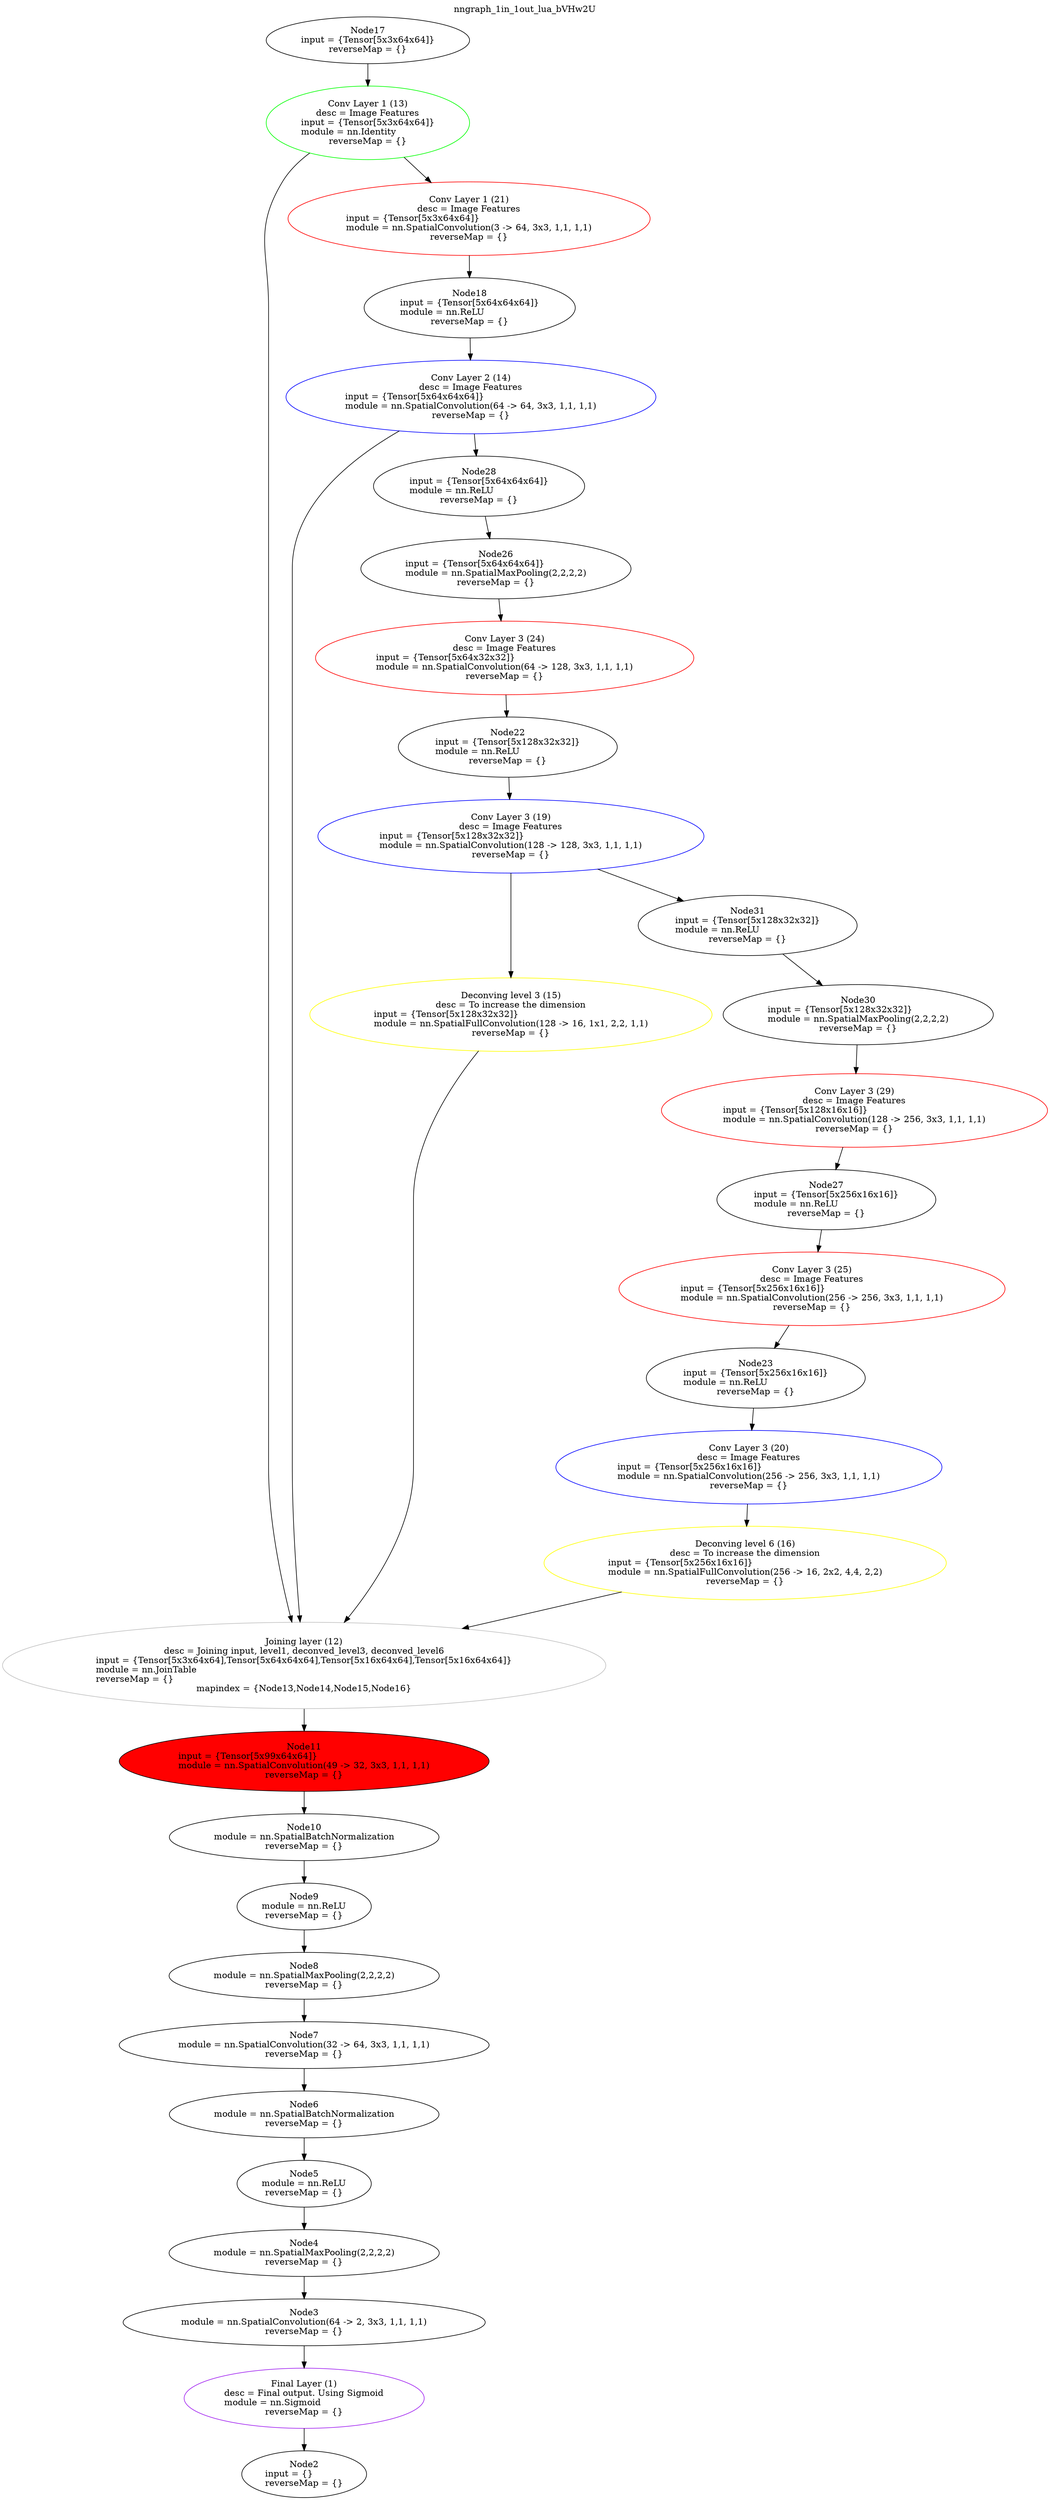 digraph G {
labelloc="t";
label="nngraph_1in_1out_lua_bVHw2U";
node [shape = oval]; 
n1[label="Final Layer (1)\ndesc = Final output. Using Sigmoid\nmodule = nn.Sigmoid\lreverseMap = {}" color=purple tooltip="[[string \"dimension = 2...\"]]:24_"];
n2[label="Node2\ninput = {}\lreverseMap = {}" tooltip="[[C]]:-1_"];
n3[label="Node3\nmodule = nn.SpatialConvolution(64 -> 2, 3x3, 1,1, 1,1)\lreverseMap = {}" tooltip="[[string \"dimension = 2...\"]]:24_"];
n4[label="Node4\nmodule = nn.SpatialMaxPooling(2,2,2,2)\lreverseMap = {}" tooltip="[[string \"dimension = 2...\"]]:22_"];
n5[label="Node5\nmodule = nn.ReLU\lreverseMap = {}" tooltip="[[string \"dimension = 2...\"]]:22_"];
n6[label="Node6\nmodule = nn.SpatialBatchNormalization\lreverseMap = {}" tooltip="[[string \"dimension = 2...\"]]:21_"];
n7[label="Node7\nmodule = nn.SpatialConvolution(32 -> 64, 3x3, 1,1, 1,1)\lreverseMap = {}" tooltip="[[string \"dimension = 2...\"]]:21_"];
n8[label="Node8\nmodule = nn.SpatialMaxPooling(2,2,2,2)\lreverseMap = {}" tooltip="[[string \"dimension = 2...\"]]:19_"];
n9[label="Node9\nmodule = nn.ReLU\lreverseMap = {}" tooltip="[[string \"dimension = 2...\"]]:19_"];
n10[label="Node10\nmodule = nn.SpatialBatchNormalization\lreverseMap = {}" tooltip="[[string \"dimension = 2...\"]]:18_"];
n11[label="Node11\ninput = {Tensor[5x99x64x64]}\lmodule = nn.SpatialConvolution(49 -> 32, 3x3, 1,1, 1,1)\lreverseMap = {}" tooltip="[[string \"dimension = 2...\"]]:18_"];
n12[label="Joining layer (12)\ndesc = Joining input, level1, deconved_level3, deconved_level6\ninput = {Tensor[5x3x64x64],Tensor[5x64x64x64],Tensor[5x16x64x64],Tensor[5x16x64x64]}\lmodule = nn.JoinTable\lreverseMap = {}\lmapindex = {Node13,Node14,Node15,Node16}" color=grey tooltip="[[string \"dimension = 2...\"]]:11_"];
n13[label="Conv Layer 1 (13)\ndesc = Image Features\ninput = {Tensor[5x3x64x64]}\lmodule = nn.Identity\lreverseMap = {}" color=green tooltip="[[string \"input = nn.Identity()():annotate{...\"]]:1_"];
n14[label="Conv Layer 2 (14)\ndesc = Image Features\ninput = {Tensor[5x64x64x64]}\lmodule = nn.SpatialConvolution(64 -> 64, 3x3, 1,1, 1,1)\lreverseMap = {}" color=blue tooltip="[[string \"input = nn.Identity()():annotate{...\"]]:26_"];
n15[label="Deconving level 3 (15)\ndesc = To increase the dimension\ninput = {Tensor[5x128x32x32]}\lmodule = nn.SpatialFullConvolution(128 -> 16, 1x1, 2,2, 1,1)\lreverseMap = {}" color=yellow tooltip="[[string \"dimension = 2...\"]]:3_"];
n16[label="Deconving level 6 (16)\ndesc = To increase the dimension\ninput = {Tensor[5x256x16x16]}\lmodule = nn.SpatialFullConvolution(256 -> 16, 2x2, 4,4, 2,2)\lreverseMap = {}" color=yellow tooltip="[[string \"dimension = 2...\"]]:7_"];
n17[label="Node17\ninput = {Tensor[5x3x64x64]}\lreverseMap = {}" tooltip="[[C]]:-1_"];
n18[label="Node18\ninput = {Tensor[5x64x64x64]}\lmodule = nn.ReLU\lreverseMap = {}" tooltip="[[string \"input = nn.Identity()():annotate{...\"]]:26_"];
n19[label="Conv Layer 3 (19)\ndesc = Image Features\ninput = {Tensor[5x128x32x32]}\lmodule = nn.SpatialConvolution(128 -> 128, 3x3, 1,1, 1,1)\lreverseMap = {}" color=blue tooltip="[[string \"input = nn.Identity()():annotate{...\"]]:34_"];
n20[label="Conv Layer 3 (20)\ndesc = Image Features\ninput = {Tensor[5x256x16x16]}\lmodule = nn.SpatialConvolution(256 -> 256, 3x3, 1,1, 1,1)\lreverseMap = {}" color=blue tooltip="[[string \"input = nn.Identity()():annotate{...\"]]:46_"];
n21[label="Conv Layer 1 (21)\ndesc = Image Features\ninput = {Tensor[5x3x64x64]}\lmodule = nn.SpatialConvolution(3 -> 64, 3x3, 1,1, 1,1)\lreverseMap = {}" color=red tooltip="[[string \"input = nn.Identity()():annotate{...\"]]:22_"];
n22[label="Node22\ninput = {Tensor[5x128x32x32]}\lmodule = nn.ReLU\lreverseMap = {}" tooltip="[[string \"input = nn.Identity()():annotate{...\"]]:34_"];
n23[label="Node23\ninput = {Tensor[5x256x16x16]}\lmodule = nn.ReLU\lreverseMap = {}" tooltip="[[string \"input = nn.Identity()():annotate{...\"]]:46_"];
n24[label="Conv Layer 3 (24)\ndesc = Image Features\ninput = {Tensor[5x64x32x32]}\lmodule = nn.SpatialConvolution(64 -> 128, 3x3, 1,1, 1,1)\lreverseMap = {}" color=red tooltip="[[string \"input = nn.Identity()():annotate{...\"]]:30_"];
n25[label="Conv Layer 3 (25)\ndesc = Image Features\ninput = {Tensor[5x256x16x16]}\lmodule = nn.SpatialConvolution(256 -> 256, 3x3, 1,1, 1,1)\lreverseMap = {}" color=red tooltip="[[string \"input = nn.Identity()():annotate{...\"]]:42_"];
n26[label="Node26\ninput = {Tensor[5x64x64x64]}\lmodule = nn.SpatialMaxPooling(2,2,2,2)\lreverseMap = {}" tooltip="[[string \"input = nn.Identity()():annotate{...\"]]:30_"];
n27[label="Node27\ninput = {Tensor[5x256x16x16]}\lmodule = nn.ReLU\lreverseMap = {}" tooltip="[[string \"input = nn.Identity()():annotate{...\"]]:42_"];
n28[label="Node28\ninput = {Tensor[5x64x64x64]}\lmodule = nn.ReLU\lreverseMap = {}" tooltip="[[string \"input = nn.Identity()():annotate{...\"]]:30_"];
n29[label="Conv Layer 3 (29)\ndesc = Image Features\ninput = {Tensor[5x128x16x16]}\lmodule = nn.SpatialConvolution(128 -> 256, 3x3, 1,1, 1,1)\lreverseMap = {}" color=red tooltip="[[string \"input = nn.Identity()():annotate{...\"]]:38_"];
n30[label="Node30\ninput = {Tensor[5x128x32x32]}\lmodule = nn.SpatialMaxPooling(2,2,2,2)\lreverseMap = {}" tooltip="[[string \"input = nn.Identity()():annotate{...\"]]:38_"];
n31[label="Node31\ninput = {Tensor[5x128x32x32]}\lmodule = nn.ReLU\lreverseMap = {}" tooltip="[[string \"input = nn.Identity()():annotate{...\"]]:38_"];
n1 -> n2;
n3 -> n1;
n4 -> n3;
n5 -> n4;
n6 -> n5;
n7 -> n6;
n8 -> n7;
n9 -> n8;
n10 -> n9;
n11 -> n10;
n12 -> n11;
n13 -> n12;
n14 -> n12;
n15 -> n12;
n16 -> n12;
n17 -> n13;
n18 -> n14;
n19 -> n15;
n20 -> n16;
n21 -> n18;
n22 -> n19;
n23 -> n20;
n13 -> n21;
n24 -> n22;
n25 -> n23;
n26 -> n24;
n27 -> n25;
n28 -> n26;
n29 -> n27;
n14 -> n28;
n30 -> n29;
n31 -> n30;
n19 -> n31;
n11[style=filled, fillcolor=red];
}